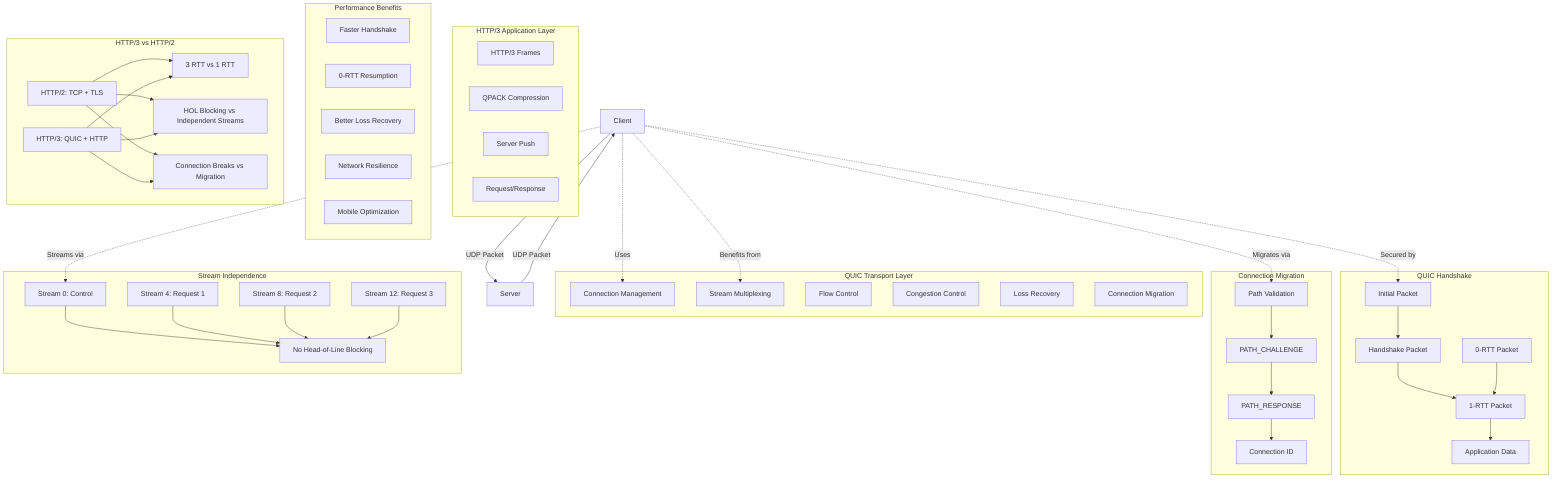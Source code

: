 graph TD
    A[Client] -->|UDP Packet| B[Server]
    B -->|UDP Packet| A
    
    subgraph "QUIC Transport Layer"
        C[Connection Management]
        D[Stream Multiplexing]
        E[Flow Control]
        F[Congestion Control]
        G[Loss Recovery]
        H[Connection Migration]
    end
    
    subgraph "HTTP/3 Application Layer"
        I[HTTP/3 Frames]
        J[QPACK Compression]
        K[Server Push]
        L[Request/Response]
    end
    
    subgraph "QUIC Handshake"
        M[Initial Packet] --> N[Handshake Packet]
        N --> O[1-RTT Packet]
        P[0-RTT Packet] --> O
        O --> Q[Application Data]
    end
    
    subgraph "Connection Migration"
        R[Path Validation]
        S[PATH_CHALLENGE]
        T[PATH_RESPONSE]
        U[Connection ID]
        
        R --> S
        S --> T
        T --> U
    end
    
    subgraph "Stream Independence"
        V[Stream 0: Control]
        W[Stream 4: Request 1]
        X[Stream 8: Request 2]
        Y[Stream 12: Request 3]
        Z[No Head-of-Line Blocking]
        
        V --> Z
        W --> Z
        X --> Z
        Y --> Z
    end
    
    subgraph "Performance Benefits"
        AA[Faster Handshake]
        BB[0-RTT Resumption]
        CC[Better Loss Recovery]
        DD[Network Resilience]
        EE[Mobile Optimization]
    end
    
    subgraph "HTTP/3 vs HTTP/2"
        FF[HTTP/2: TCP + TLS]
        GG[HTTP/3: QUIC + HTTP]
        HH[3 RTT vs 1 RTT]
        II[HOL Blocking vs Independent Streams]
        JJ[Connection Breaks vs Migration]
        
        FF --> HH
        GG --> HH
        FF --> II
        GG --> II
        FF --> JJ
        GG --> JJ
    end
    
    A -.->|Uses| C
    A -.->|Benefits from| D
    A -.->|Secured by| M
    A -.->|Migrates via| R
    A -.->|Streams via| V